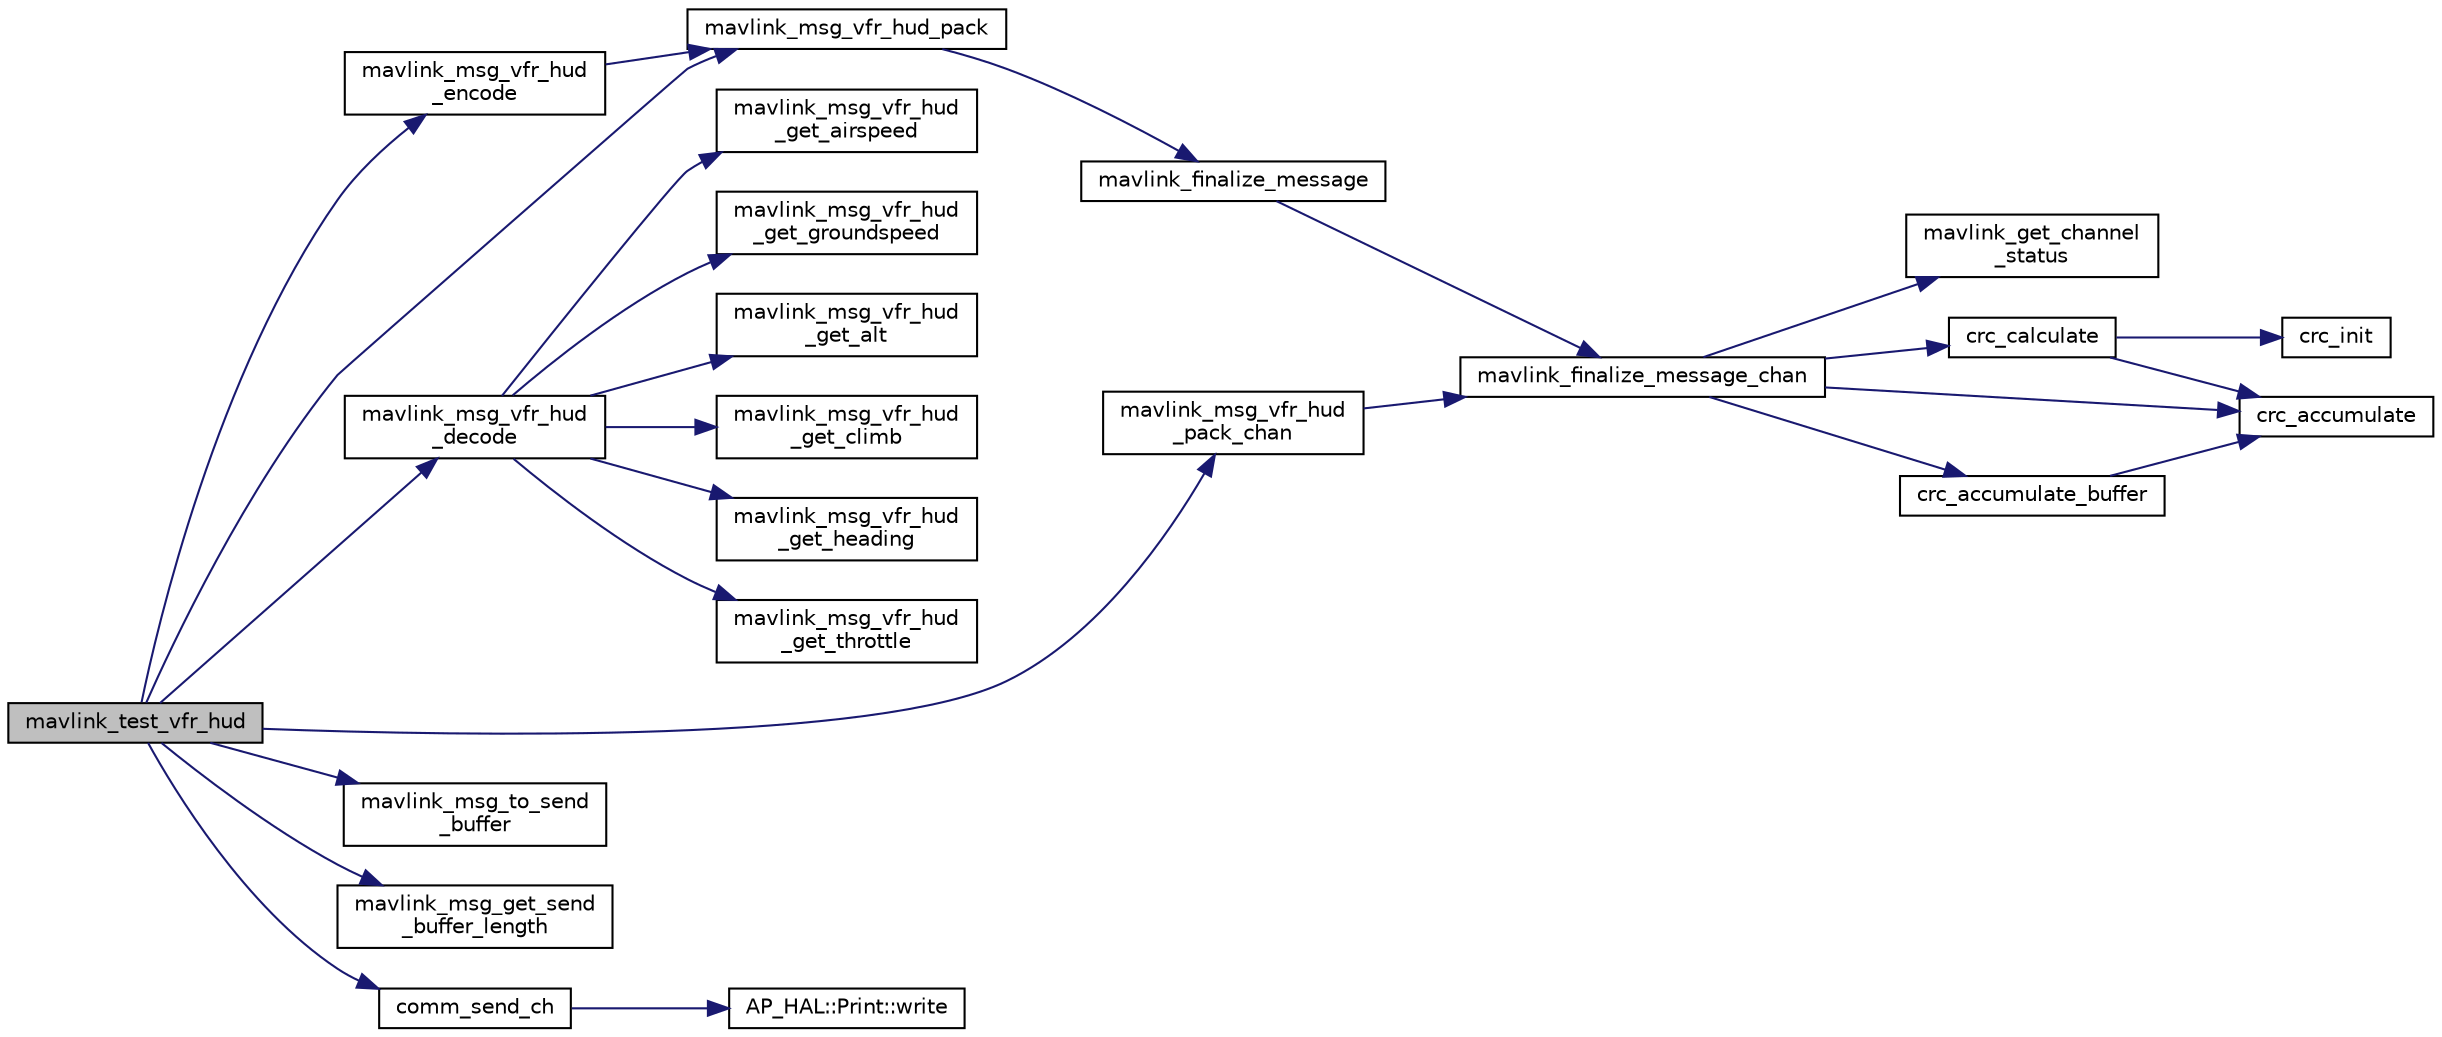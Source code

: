 digraph "mavlink_test_vfr_hud"
{
 // INTERACTIVE_SVG=YES
  edge [fontname="Helvetica",fontsize="10",labelfontname="Helvetica",labelfontsize="10"];
  node [fontname="Helvetica",fontsize="10",shape=record];
  rankdir="LR";
  Node1 [label="mavlink_test_vfr_hud",height=0.2,width=0.4,color="black", fillcolor="grey75", style="filled", fontcolor="black"];
  Node1 -> Node2 [color="midnightblue",fontsize="10",style="solid",fontname="Helvetica"];
  Node2 [label="mavlink_msg_vfr_hud\l_encode",height=0.2,width=0.4,color="black", fillcolor="white", style="filled",URL="$mavlink__msg__vfr__hud_8h.html#a30c14ae471890adca7fc9647ec2b7592",tooltip="Encode a vfr_hud struct. "];
  Node2 -> Node3 [color="midnightblue",fontsize="10",style="solid",fontname="Helvetica"];
  Node3 [label="mavlink_msg_vfr_hud_pack",height=0.2,width=0.4,color="black", fillcolor="white", style="filled",URL="$mavlink__msg__vfr__hud_8h.html#ace41e7d50d0244e55f8d9fd4781dabbc",tooltip="Pack a vfr_hud message. "];
  Node3 -> Node4 [color="midnightblue",fontsize="10",style="solid",fontname="Helvetica"];
  Node4 [label="mavlink_finalize_message",height=0.2,width=0.4,color="black", fillcolor="white", style="filled",URL="$mavlink__helpers_8h.html#af3bea083c5ec83f5b6570b2bd4a817d0",tooltip="Finalize a MAVLink message with MAVLINK_COMM_0 as default channel. "];
  Node4 -> Node5 [color="midnightblue",fontsize="10",style="solid",fontname="Helvetica"];
  Node5 [label="mavlink_finalize_message_chan",height=0.2,width=0.4,color="black", fillcolor="white", style="filled",URL="$mavlink__helpers_8h.html#aa66131138fc02101dcc73b4b556ab422",tooltip="Finalize a MAVLink message with channel assignment. "];
  Node5 -> Node6 [color="midnightblue",fontsize="10",style="solid",fontname="Helvetica"];
  Node6 [label="mavlink_get_channel\l_status",height=0.2,width=0.4,color="black", fillcolor="white", style="filled",URL="$mavlink__helpers_8h.html#ac006d308067f48514ca5c0cf0b046c28"];
  Node5 -> Node7 [color="midnightblue",fontsize="10",style="solid",fontname="Helvetica"];
  Node7 [label="crc_calculate",height=0.2,width=0.4,color="black", fillcolor="white", style="filled",URL="$checksum_8h.html#ab4264eb7b9e22aabb5cc3191bce35f4c",tooltip="Calculates the X.25 checksum on a byte buffer. "];
  Node7 -> Node8 [color="midnightblue",fontsize="10",style="solid",fontname="Helvetica"];
  Node8 [label="crc_init",height=0.2,width=0.4,color="black", fillcolor="white", style="filled",URL="$checksum_8h.html#aee738f6e20d31b027afdd966c79befae",tooltip="Initiliaze the buffer for the X.25 CRC. "];
  Node7 -> Node9 [color="midnightblue",fontsize="10",style="solid",fontname="Helvetica"];
  Node9 [label="crc_accumulate",height=0.2,width=0.4,color="black", fillcolor="white", style="filled",URL="$checksum_8h.html#ade2bbc31cd3b5b6d839556f56de61957",tooltip="Accumulate the X.25 CRC by adding one char at a time. "];
  Node5 -> Node10 [color="midnightblue",fontsize="10",style="solid",fontname="Helvetica"];
  Node10 [label="crc_accumulate_buffer",height=0.2,width=0.4,color="black", fillcolor="white", style="filled",URL="$checksum_8h.html#abcbaa800e8fcbcdf9bb48168657fbefd",tooltip="Accumulate the X.25 CRC by adding an array of bytes. "];
  Node10 -> Node9 [color="midnightblue",fontsize="10",style="solid",fontname="Helvetica"];
  Node5 -> Node9 [color="midnightblue",fontsize="10",style="solid",fontname="Helvetica"];
  Node1 -> Node11 [color="midnightblue",fontsize="10",style="solid",fontname="Helvetica"];
  Node11 [label="mavlink_msg_vfr_hud\l_decode",height=0.2,width=0.4,color="black", fillcolor="white", style="filled",URL="$mavlink__msg__vfr__hud_8h.html#a199444e86597c08ce75b1173b3191510",tooltip="Decode a vfr_hud message into a struct. "];
  Node11 -> Node12 [color="midnightblue",fontsize="10",style="solid",fontname="Helvetica"];
  Node12 [label="mavlink_msg_vfr_hud\l_get_airspeed",height=0.2,width=0.4,color="black", fillcolor="white", style="filled",URL="$mavlink__msg__vfr__hud_8h.html#adc6275c072ec7bb03829f34b8ab45533",tooltip="Send a vfr_hud message. "];
  Node11 -> Node13 [color="midnightblue",fontsize="10",style="solid",fontname="Helvetica"];
  Node13 [label="mavlink_msg_vfr_hud\l_get_groundspeed",height=0.2,width=0.4,color="black", fillcolor="white", style="filled",URL="$mavlink__msg__vfr__hud_8h.html#a24ef9215c3430b5d676b015e18efa5cf",tooltip="Get field groundspeed from vfr_hud message. "];
  Node11 -> Node14 [color="midnightblue",fontsize="10",style="solid",fontname="Helvetica"];
  Node14 [label="mavlink_msg_vfr_hud\l_get_alt",height=0.2,width=0.4,color="black", fillcolor="white", style="filled",URL="$mavlink__msg__vfr__hud_8h.html#a93ed18afeb83998ed6a3c2255e12bd6d",tooltip="Get field alt from vfr_hud message. "];
  Node11 -> Node15 [color="midnightblue",fontsize="10",style="solid",fontname="Helvetica"];
  Node15 [label="mavlink_msg_vfr_hud\l_get_climb",height=0.2,width=0.4,color="black", fillcolor="white", style="filled",URL="$mavlink__msg__vfr__hud_8h.html#ad7cb7b4488bd085c1af3240105ff82db",tooltip="Get field climb from vfr_hud message. "];
  Node11 -> Node16 [color="midnightblue",fontsize="10",style="solid",fontname="Helvetica"];
  Node16 [label="mavlink_msg_vfr_hud\l_get_heading",height=0.2,width=0.4,color="black", fillcolor="white", style="filled",URL="$mavlink__msg__vfr__hud_8h.html#a64ac78683b755c2499526335290d51d0",tooltip="Get field heading from vfr_hud message. "];
  Node11 -> Node17 [color="midnightblue",fontsize="10",style="solid",fontname="Helvetica"];
  Node17 [label="mavlink_msg_vfr_hud\l_get_throttle",height=0.2,width=0.4,color="black", fillcolor="white", style="filled",URL="$mavlink__msg__vfr__hud_8h.html#a50891d80616e40209972a7a5f51e6440",tooltip="Get field throttle from vfr_hud message. "];
  Node1 -> Node3 [color="midnightblue",fontsize="10",style="solid",fontname="Helvetica"];
  Node1 -> Node18 [color="midnightblue",fontsize="10",style="solid",fontname="Helvetica"];
  Node18 [label="mavlink_msg_vfr_hud\l_pack_chan",height=0.2,width=0.4,color="black", fillcolor="white", style="filled",URL="$mavlink__msg__vfr__hud_8h.html#a343d83ef1501d561472e3874a53b62e5",tooltip="Pack a vfr_hud message on a channel. "];
  Node18 -> Node5 [color="midnightblue",fontsize="10",style="solid",fontname="Helvetica"];
  Node1 -> Node19 [color="midnightblue",fontsize="10",style="solid",fontname="Helvetica"];
  Node19 [label="mavlink_msg_to_send\l_buffer",height=0.2,width=0.4,color="black", fillcolor="white", style="filled",URL="$mavlink__helpers_8h.html#afea0a9befa84822fd62c2899ea0d849e",tooltip="Pack a message to send it over a serial byte stream. "];
  Node1 -> Node20 [color="midnightblue",fontsize="10",style="solid",fontname="Helvetica"];
  Node20 [label="mavlink_msg_get_send\l_buffer_length",height=0.2,width=0.4,color="black", fillcolor="white", style="filled",URL="$protocol_8h.html#aa86c08f27aabb7a2e12a67f189f590c8",tooltip="Get the required buffer size for this message. "];
  Node1 -> Node21 [color="midnightblue",fontsize="10",style="solid",fontname="Helvetica"];
  Node21 [label="comm_send_ch",height=0.2,width=0.4,color="black", fillcolor="white", style="filled",URL="$GCS__MAVLink_8h.html#ab753873a1ee10adedd0ce246311468f8"];
  Node21 -> Node22 [color="midnightblue",fontsize="10",style="solid",fontname="Helvetica"];
  Node22 [label="AP_HAL::Print::write",height=0.2,width=0.4,color="black", fillcolor="white", style="filled",URL="$classAP__HAL_1_1Print.html#acc65391952a43334f8f5c9bef341f501"];
}
